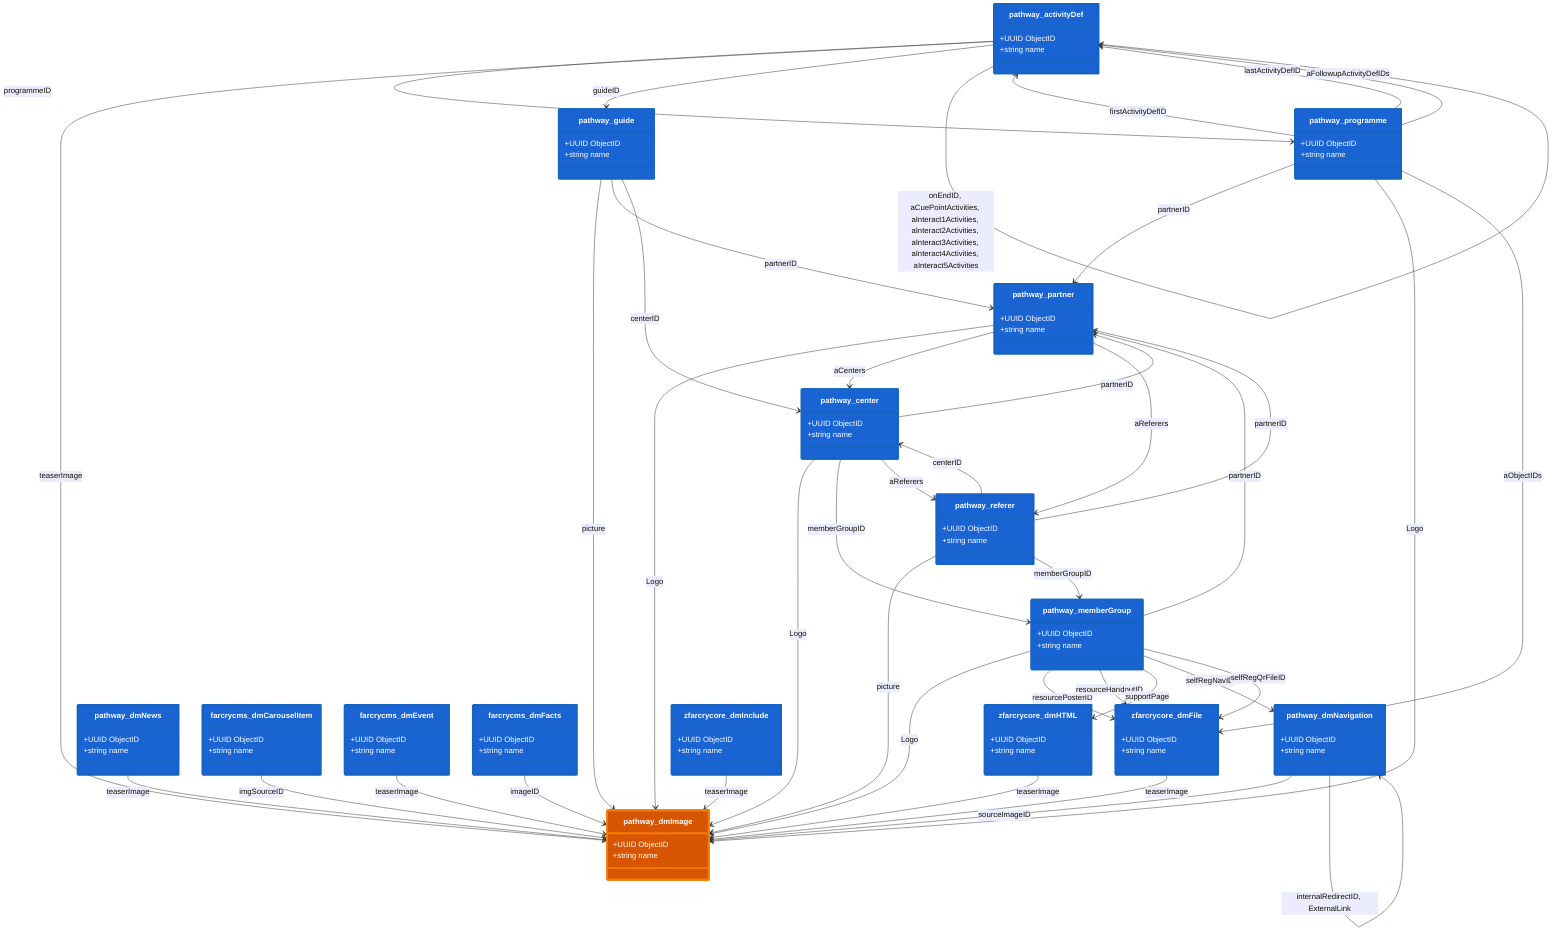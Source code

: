 classDiagram
    %% Parameters:
%%   Focus: dmImage
%%   Domains: provider
%%   Chart Type: Class
    class pathway_dmImage {
        +UUID ObjectID
        +string name
    }

    class pathway_dmNavigation {
        +UUID ObjectID
        +string name
    }

    class pathway_dmNews {
        +UUID ObjectID
        +string name
    }

    class pathway_activityDef {
        +UUID ObjectID
        +string name
    }

    class pathway_center {
        +UUID ObjectID
        +string name
    }

    class pathway_guide {
        +UUID ObjectID
        +string name
    }

    class pathway_memberGroup {
        +UUID ObjectID
        +string name
    }

    class pathway_partner {
        +UUID ObjectID
        +string name
    }

    class pathway_programme {
        +UUID ObjectID
        +string name
    }

    class pathway_referer {
        +UUID ObjectID
        +string name
    }

    class farcrycms_dmCarouselItem {
        +UUID ObjectID
        +string name
    }

    class farcrycms_dmEvent {
        +UUID ObjectID
        +string name
    }

    class farcrycms_dmFacts {
        +UUID ObjectID
        +string name
    }

    class zfarcrycore_dmFile {
        +UUID ObjectID
        +string name
    }

    class zfarcrycore_dmHTML {
        +UUID ObjectID
        +string name
    }

    class zfarcrycore_dmInclude {
        +UUID ObjectID
        +string name
    }

    pathway_dmNavigation --> pathway_dmImage : sourceImageID
    pathway_activityDef --> pathway_programme : programmeID
    pathway_activityDef --> pathway_dmImage : teaserImage
    pathway_activityDef --> pathway_guide : guideID
    pathway_center --> pathway_dmImage : Logo
    pathway_center --> pathway_partner : partnerID
    pathway_center --> pathway_memberGroup : memberGroupID
    pathway_guide --> pathway_dmImage : picture
    pathway_guide --> pathway_partner : partnerID
    pathway_guide --> pathway_center : centerID
    pathway_memberGroup --> pathway_partner : partnerID
    pathway_memberGroup --> pathway_dmImage : Logo
    pathway_memberGroup --> zfarcrycore_dmFile : resourcePosterID
    pathway_memberGroup --> zfarcrycore_dmFile : resourceHandoutID
    pathway_memberGroup --> zfarcrycore_dmHTML : supportPage
    pathway_memberGroup --> pathway_dmNavigation : selfRegNavID
    pathway_memberGroup --> zfarcrycore_dmFile : selfRegQrFileID
    pathway_partner --> pathway_dmImage : Logo
    pathway_programme --> pathway_partner : partnerID
    pathway_programme --> pathway_dmImage : Logo
    pathway_programme --> pathway_activityDef : firstActivityDefID
    pathway_programme --> pathway_activityDef : lastActivityDefID
    pathway_referer --> pathway_dmImage : picture
    pathway_referer --> pathway_partner : partnerID
    pathway_referer --> pathway_memberGroup : memberGroupID
    pathway_referer --> pathway_center : centerID
    farcrycms_dmCarouselItem --> pathway_dmImage : imgSourceID
    farcrycms_dmEvent --> pathway_dmImage : teaserImage
    farcrycms_dmFacts --> pathway_dmImage : imageID
    pathway_dmNews --> pathway_dmImage : teaserImage
    zfarcrycore_dmFile --> pathway_dmImage : teaserImage
    zfarcrycore_dmHTML --> pathway_dmImage : teaserImage
    zfarcrycore_dmInclude --> pathway_dmImage : teaserImage
    pathway_center --> pathway_referer : aReferers
    pathway_partner --> pathway_center : aCenters
    pathway_partner --> pathway_referer : aReferers
    pathway_programme --> pathway_activityDef : aFollowupActivityDefIDs
    pathway_programme --> zfarcrycore_dmFile : aObjectIDs
    pathway_activityDef --> pathway_activityDef : onEndID, aCuePointActivities, aInteract1Activities, aInteract2Activities, aInteract3Activities, aInteract4Activities, aInteract5Activities
    pathway_dmNavigation --> pathway_dmNavigation : internalRedirectID, ExternalLink

    %% Special Joins
    %% End Special Joins


    %% Entity Styling
    style pathway_dmImage fill:#d75500,stroke:#f57c00,stroke-width:4px,color:#fff
    style pathway_dmNavigation fill:#1963d2,stroke:#1565c0,stroke-width:4px,color:#fff
    style pathway_dmNews fill:#1963d2,stroke:#1565c0,stroke-width:4px,color:#fff
    style pathway_activityDef fill:#1963d2,stroke:#1565c0,stroke-width:4px,color:#fff
    style pathway_center fill:#1963d2,stroke:#1565c0,stroke-width:4px,color:#fff
    style pathway_guide fill:#1963d2,stroke:#1565c0,stroke-width:4px,color:#fff
    style pathway_memberGroup fill:#1963d2,stroke:#1565c0,stroke-width:4px,color:#fff
    style pathway_partner fill:#1963d2,stroke:#1565c0,stroke-width:4px,color:#fff
    style pathway_programme fill:#1963d2,stroke:#1565c0,stroke-width:4px,color:#fff
    style pathway_referer fill:#1963d2,stroke:#1565c0,stroke-width:4px,color:#fff
    style farcrycms_dmCarouselItem fill:#1963d2,stroke:#1565c0,stroke-width:4px,color:#fff
    style farcrycms_dmEvent fill:#1963d2,stroke:#1565c0,stroke-width:4px,color:#fff
    style farcrycms_dmFacts fill:#1963d2,stroke:#1565c0,stroke-width:4px,color:#fff
    style zfarcrycore_dmFile fill:#1963d2,stroke:#1565c0,stroke-width:4px,color:#fff
    style zfarcrycore_dmHTML fill:#1963d2,stroke:#1565c0,stroke-width:4px,color:#fff
    style zfarcrycore_dmInclude fill:#1963d2,stroke:#1565c0,stroke-width:4px,color:#fff